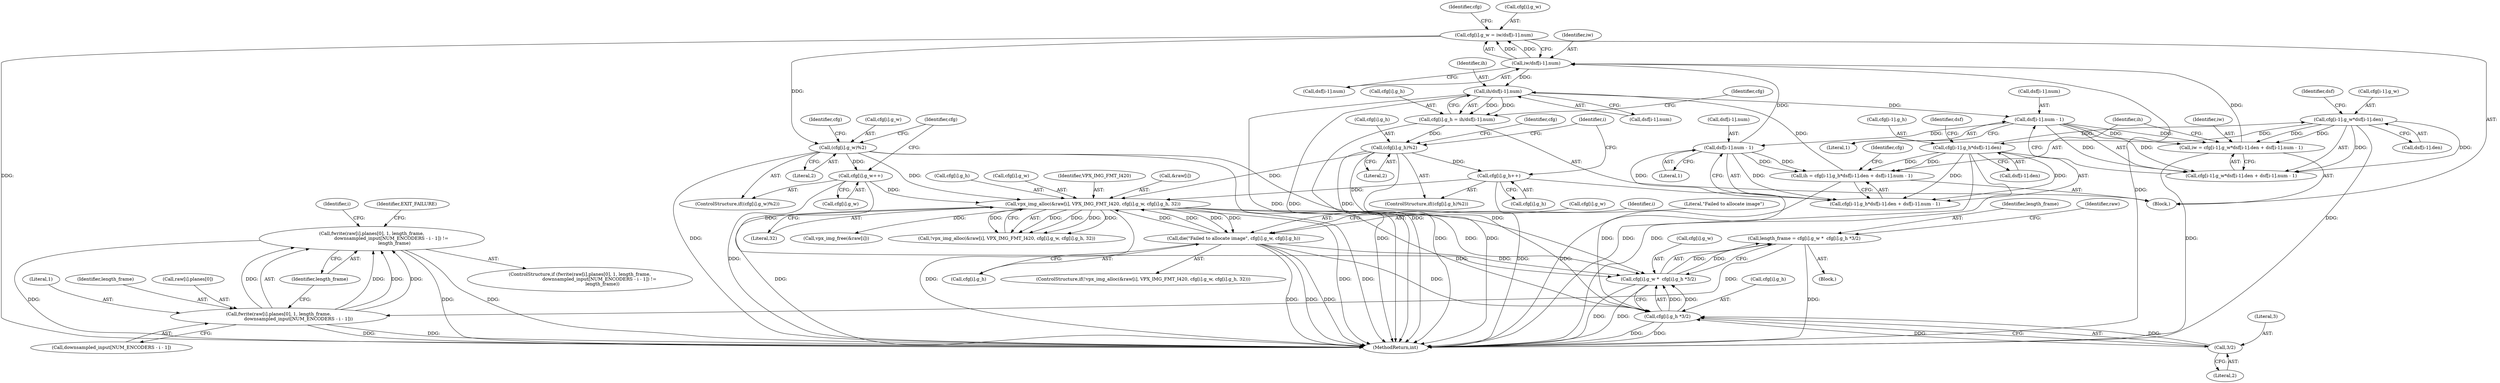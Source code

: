 digraph "0_Android_5a9753fca56f0eeb9f61e342b2fccffc364f9426_22@API" {
"1001283" [label="(Call,fwrite(raw[i].planes[0], 1, length_frame,\n                           downsampled_input[NUM_ENCODERS - i - 1]) !=\n                               length_frame)"];
"1001284" [label="(Call,fwrite(raw[i].planes[0], 1, length_frame,\n                           downsampled_input[NUM_ENCODERS - i - 1]))"];
"1001265" [label="(Call,length_frame = cfg[i].g_w *  cfg[i].g_h *3/2)"];
"1001267" [label="(Call,cfg[i].g_w *  cfg[i].g_h *3/2)"];
"1000810" [label="(Call,vpx_img_alloc(&raw[i], VPX_IMG_FMT_I420, cfg[i].g_w, cfg[i].g_h, 32))"];
"1000827" [label="(Call,die(\"Failed to allocate image\", cfg[i].g_w, cfg[i].g_h))"];
"1000758" [label="(Call,cfg[i].g_w++)"];
"1000751" [label="(Call,(cfg[i].g_w)%2)"];
"1000720" [label="(Call,cfg[i].g_w = iw/dsf[i-1].num)"];
"1000726" [label="(Call,iw/dsf[i-1].num)"];
"1000665" [label="(Call,iw = cfg[i-1].g_w*dsf[i-1].den + dsf[i-1].num - 1)"];
"1000668" [label="(Call,cfg[i-1].g_w*dsf[i-1].den)"];
"1000696" [label="(Call,cfg[i-1].g_h*dsf[i-1].den)"];
"1000683" [label="(Call,dsf[i-1].num - 1)"];
"1000741" [label="(Call,ih/dsf[i-1].num)"];
"1000693" [label="(Call,ih = cfg[i-1].g_h*dsf[i-1].den + dsf[i-1].num - 1)"];
"1000711" [label="(Call,dsf[i-1].num - 1)"];
"1000772" [label="(Call,cfg[i].g_h++)"];
"1000765" [label="(Call,(cfg[i].g_h)%2)"];
"1000735" [label="(Call,cfg[i].g_h = ih/dsf[i-1].num)"];
"1001273" [label="(Call,cfg[i].g_h *3/2)"];
"1001279" [label="(Call,3/2)"];
"1000772" [label="(Call,cfg[i].g_h++)"];
"1000764" [label="(ControlStructure,if((cfg[i].g_h)%2))"];
"1001267" [label="(Call,cfg[i].g_w *  cfg[i].g_h *3/2)"];
"1000821" [label="(Call,cfg[i].g_h)"];
"1000695" [label="(Call,cfg[i-1].g_h*dsf[i-1].den + dsf[i-1].num - 1)"];
"1000641" [label="(Identifier,i)"];
"1000666" [label="(Identifier,iw)"];
"1000759" [label="(Call,cfg[i].g_w)"];
"1000751" [label="(Call,(cfg[i].g_w)%2)"];
"1000768" [label="(Identifier,cfg)"];
"1000828" [label="(Literal,\"Failed to allocate image\")"];
"1000669" [label="(Call,cfg[i-1].g_w)"];
"1001274" [label="(Call,cfg[i].g_h)"];
"1001280" [label="(Literal,3)"];
"1000686" [label="(Identifier,dsf)"];
"1001283" [label="(Call,fwrite(raw[i].planes[0], 1, length_frame,\n                           downsampled_input[NUM_ENCODERS - i - 1]) !=\n                               length_frame)"];
"1000714" [label="(Identifier,dsf)"];
"1001731" [label="(MethodReturn,int)"];
"1000727" [label="(Identifier,iw)"];
"1000742" [label="(Identifier,ih)"];
"1000834" [label="(Call,cfg[i].g_h)"];
"1000741" [label="(Call,ih/dsf[i-1].num)"];
"1001693" [label="(Call,vpx_img_free(&raw[i]))"];
"1000811" [label="(Call,&raw[i])"];
"1000738" [label="(Identifier,cfg)"];
"1000665" [label="(Call,iw = cfg[i-1].g_w*dsf[i-1].den + dsf[i-1].num - 1)"];
"1001292" [label="(Literal,1)"];
"1000723" [label="(Identifier,cfg)"];
"1000697" [label="(Call,cfg[i-1].g_h)"];
"1001273" [label="(Call,cfg[i].g_h *3/2)"];
"1000676" [label="(Call,dsf[i-1].den)"];
"1000826" [label="(Literal,32)"];
"1000721" [label="(Call,cfg[i].g_w)"];
"1000728" [label="(Call,dsf[i-1].num)"];
"1000761" [label="(Identifier,cfg)"];
"1000766" [label="(Call,cfg[i].g_h)"];
"1000668" [label="(Call,cfg[i-1].g_w*dsf[i-1].den)"];
"1000743" [label="(Call,dsf[i-1].num)"];
"1000720" [label="(Call,cfg[i].g_w = iw/dsf[i-1].num)"];
"1000827" [label="(Call,die(\"Failed to allocate image\", cfg[i].g_w, cfg[i].g_h))"];
"1000771" [label="(Literal,2)"];
"1000808" [label="(ControlStructure,if(!vpx_img_alloc(&raw[i], VPX_IMG_FMT_I420, cfg[i].g_w, cfg[i].g_h, 32)))"];
"1001282" [label="(ControlStructure,if (fwrite(raw[i].planes[0], 1, length_frame,\n                           downsampled_input[NUM_ENCODERS - i - 1]) !=\n                               length_frame))"];
"1000829" [label="(Call,cfg[i].g_w)"];
"1000696" [label="(Call,cfg[i-1].g_h*dsf[i-1].den)"];
"1000758" [label="(Call,cfg[i].g_w++)"];
"1000757" [label="(Literal,2)"];
"1000667" [label="(Call,cfg[i-1].g_w*dsf[i-1].den + dsf[i-1].num - 1)"];
"1000807" [label="(Identifier,i)"];
"1000704" [label="(Call,dsf[i-1].den)"];
"1000810" [label="(Call,vpx_img_alloc(&raw[i], VPX_IMG_FMT_I420, cfg[i].g_w, cfg[i].g_h, 32))"];
"1000775" [label="(Identifier,cfg)"];
"1001288" [label="(Identifier,raw)"];
"1000754" [label="(Identifier,cfg)"];
"1000684" [label="(Call,dsf[i-1].num)"];
"1001304" [label="(Identifier,EXIT_FAILURE)"];
"1000816" [label="(Call,cfg[i].g_w)"];
"1000773" [label="(Call,cfg[i].g_h)"];
"1001266" [label="(Identifier,length_frame)"];
"1001268" [label="(Call,cfg[i].g_w)"];
"1001294" [label="(Call,downsampled_input[NUM_ENCODERS - i - 1])"];
"1000736" [label="(Call,cfg[i].g_h)"];
"1000663" [label="(Block,)"];
"1001284" [label="(Call,fwrite(raw[i].planes[0], 1, length_frame,\n                           downsampled_input[NUM_ENCODERS - i - 1]))"];
"1000726" [label="(Call,iw/dsf[i-1].num)"];
"1001301" [label="(Identifier,length_frame)"];
"1000712" [label="(Call,dsf[i-1].num)"];
"1000809" [label="(Call,!vpx_img_alloc(&raw[i], VPX_IMG_FMT_I420, cfg[i].g_w, cfg[i].g_h, 32))"];
"1001279" [label="(Call,3/2)"];
"1000750" [label="(ControlStructure,if((cfg[i].g_w)%2))"];
"1001281" [label="(Literal,2)"];
"1001293" [label="(Identifier,length_frame)"];
"1000752" [label="(Call,cfg[i].g_w)"];
"1000691" [label="(Literal,1)"];
"1000683" [label="(Call,dsf[i-1].num - 1)"];
"1001141" [label="(Identifier,i)"];
"1000815" [label="(Identifier,VPX_IMG_FMT_I420)"];
"1000694" [label="(Identifier,ih)"];
"1000735" [label="(Call,cfg[i].g_h = ih/dsf[i-1].num)"];
"1000765" [label="(Call,(cfg[i].g_h)%2)"];
"1000719" [label="(Literal,1)"];
"1000711" [label="(Call,dsf[i-1].num - 1)"];
"1001265" [label="(Call,length_frame = cfg[i].g_w *  cfg[i].g_h *3/2)"];
"1000693" [label="(Call,ih = cfg[i-1].g_h*dsf[i-1].den + dsf[i-1].num - 1)"];
"1001285" [label="(Call,raw[i].planes[0])"];
"1001142" [label="(Block,)"];
"1001283" -> "1001282"  [label="AST: "];
"1001283" -> "1001301"  [label="CFG: "];
"1001284" -> "1001283"  [label="AST: "];
"1001301" -> "1001283"  [label="AST: "];
"1001304" -> "1001283"  [label="CFG: "];
"1001141" -> "1001283"  [label="CFG: "];
"1001283" -> "1001731"  [label="DDG: "];
"1001283" -> "1001731"  [label="DDG: "];
"1001283" -> "1001731"  [label="DDG: "];
"1001284" -> "1001283"  [label="DDG: "];
"1001284" -> "1001283"  [label="DDG: "];
"1001284" -> "1001283"  [label="DDG: "];
"1001284" -> "1001283"  [label="DDG: "];
"1001284" -> "1001294"  [label="CFG: "];
"1001285" -> "1001284"  [label="AST: "];
"1001292" -> "1001284"  [label="AST: "];
"1001293" -> "1001284"  [label="AST: "];
"1001294" -> "1001284"  [label="AST: "];
"1001301" -> "1001284"  [label="CFG: "];
"1001284" -> "1001731"  [label="DDG: "];
"1001284" -> "1001731"  [label="DDG: "];
"1001265" -> "1001284"  [label="DDG: "];
"1001265" -> "1001142"  [label="AST: "];
"1001265" -> "1001267"  [label="CFG: "];
"1001266" -> "1001265"  [label="AST: "];
"1001267" -> "1001265"  [label="AST: "];
"1001288" -> "1001265"  [label="CFG: "];
"1001265" -> "1001731"  [label="DDG: "];
"1001267" -> "1001265"  [label="DDG: "];
"1001267" -> "1001265"  [label="DDG: "];
"1001267" -> "1001273"  [label="CFG: "];
"1001268" -> "1001267"  [label="AST: "];
"1001273" -> "1001267"  [label="AST: "];
"1001267" -> "1001731"  [label="DDG: "];
"1001267" -> "1001731"  [label="DDG: "];
"1000810" -> "1001267"  [label="DDG: "];
"1000827" -> "1001267"  [label="DDG: "];
"1000758" -> "1001267"  [label="DDG: "];
"1000751" -> "1001267"  [label="DDG: "];
"1001273" -> "1001267"  [label="DDG: "];
"1001273" -> "1001267"  [label="DDG: "];
"1000810" -> "1000809"  [label="AST: "];
"1000810" -> "1000826"  [label="CFG: "];
"1000811" -> "1000810"  [label="AST: "];
"1000815" -> "1000810"  [label="AST: "];
"1000816" -> "1000810"  [label="AST: "];
"1000821" -> "1000810"  [label="AST: "];
"1000826" -> "1000810"  [label="AST: "];
"1000809" -> "1000810"  [label="CFG: "];
"1000810" -> "1001731"  [label="DDG: "];
"1000810" -> "1001731"  [label="DDG: "];
"1000810" -> "1001731"  [label="DDG: "];
"1000810" -> "1001731"  [label="DDG: "];
"1000810" -> "1000809"  [label="DDG: "];
"1000810" -> "1000809"  [label="DDG: "];
"1000810" -> "1000809"  [label="DDG: "];
"1000810" -> "1000809"  [label="DDG: "];
"1000810" -> "1000809"  [label="DDG: "];
"1000827" -> "1000810"  [label="DDG: "];
"1000827" -> "1000810"  [label="DDG: "];
"1000758" -> "1000810"  [label="DDG: "];
"1000751" -> "1000810"  [label="DDG: "];
"1000772" -> "1000810"  [label="DDG: "];
"1000765" -> "1000810"  [label="DDG: "];
"1000810" -> "1000827"  [label="DDG: "];
"1000810" -> "1000827"  [label="DDG: "];
"1000810" -> "1001273"  [label="DDG: "];
"1000810" -> "1001693"  [label="DDG: "];
"1000827" -> "1000808"  [label="AST: "];
"1000827" -> "1000834"  [label="CFG: "];
"1000828" -> "1000827"  [label="AST: "];
"1000829" -> "1000827"  [label="AST: "];
"1000834" -> "1000827"  [label="AST: "];
"1000807" -> "1000827"  [label="CFG: "];
"1000827" -> "1001731"  [label="DDG: "];
"1000827" -> "1001731"  [label="DDG: "];
"1000827" -> "1001731"  [label="DDG: "];
"1000827" -> "1001273"  [label="DDG: "];
"1000758" -> "1000750"  [label="AST: "];
"1000758" -> "1000759"  [label="CFG: "];
"1000759" -> "1000758"  [label="AST: "];
"1000768" -> "1000758"  [label="CFG: "];
"1000758" -> "1001731"  [label="DDG: "];
"1000751" -> "1000758"  [label="DDG: "];
"1000751" -> "1000750"  [label="AST: "];
"1000751" -> "1000757"  [label="CFG: "];
"1000752" -> "1000751"  [label="AST: "];
"1000757" -> "1000751"  [label="AST: "];
"1000761" -> "1000751"  [label="CFG: "];
"1000768" -> "1000751"  [label="CFG: "];
"1000751" -> "1001731"  [label="DDG: "];
"1000751" -> "1001731"  [label="DDG: "];
"1000720" -> "1000751"  [label="DDG: "];
"1000720" -> "1000663"  [label="AST: "];
"1000720" -> "1000726"  [label="CFG: "];
"1000721" -> "1000720"  [label="AST: "];
"1000726" -> "1000720"  [label="AST: "];
"1000738" -> "1000720"  [label="CFG: "];
"1000720" -> "1001731"  [label="DDG: "];
"1000726" -> "1000720"  [label="DDG: "];
"1000726" -> "1000720"  [label="DDG: "];
"1000726" -> "1000728"  [label="CFG: "];
"1000727" -> "1000726"  [label="AST: "];
"1000728" -> "1000726"  [label="AST: "];
"1000726" -> "1001731"  [label="DDG: "];
"1000665" -> "1000726"  [label="DDG: "];
"1000711" -> "1000726"  [label="DDG: "];
"1000726" -> "1000741"  [label="DDG: "];
"1000665" -> "1000663"  [label="AST: "];
"1000665" -> "1000667"  [label="CFG: "];
"1000666" -> "1000665"  [label="AST: "];
"1000667" -> "1000665"  [label="AST: "];
"1000694" -> "1000665"  [label="CFG: "];
"1000665" -> "1001731"  [label="DDG: "];
"1000668" -> "1000665"  [label="DDG: "];
"1000668" -> "1000665"  [label="DDG: "];
"1000683" -> "1000665"  [label="DDG: "];
"1000683" -> "1000665"  [label="DDG: "];
"1000668" -> "1000667"  [label="AST: "];
"1000668" -> "1000676"  [label="CFG: "];
"1000669" -> "1000668"  [label="AST: "];
"1000676" -> "1000668"  [label="AST: "];
"1000686" -> "1000668"  [label="CFG: "];
"1000668" -> "1001731"  [label="DDG: "];
"1000668" -> "1000667"  [label="DDG: "];
"1000668" -> "1000667"  [label="DDG: "];
"1000696" -> "1000668"  [label="DDG: "];
"1000668" -> "1000696"  [label="DDG: "];
"1000696" -> "1000695"  [label="AST: "];
"1000696" -> "1000704"  [label="CFG: "];
"1000697" -> "1000696"  [label="AST: "];
"1000704" -> "1000696"  [label="AST: "];
"1000714" -> "1000696"  [label="CFG: "];
"1000696" -> "1001731"  [label="DDG: "];
"1000696" -> "1001731"  [label="DDG: "];
"1000696" -> "1000693"  [label="DDG: "];
"1000696" -> "1000693"  [label="DDG: "];
"1000696" -> "1000695"  [label="DDG: "];
"1000696" -> "1000695"  [label="DDG: "];
"1000683" -> "1000667"  [label="AST: "];
"1000683" -> "1000691"  [label="CFG: "];
"1000684" -> "1000683"  [label="AST: "];
"1000691" -> "1000683"  [label="AST: "];
"1000667" -> "1000683"  [label="CFG: "];
"1000683" -> "1000667"  [label="DDG: "];
"1000683" -> "1000667"  [label="DDG: "];
"1000741" -> "1000683"  [label="DDG: "];
"1000683" -> "1000711"  [label="DDG: "];
"1000741" -> "1000735"  [label="AST: "];
"1000741" -> "1000743"  [label="CFG: "];
"1000742" -> "1000741"  [label="AST: "];
"1000743" -> "1000741"  [label="AST: "];
"1000735" -> "1000741"  [label="CFG: "];
"1000741" -> "1001731"  [label="DDG: "];
"1000741" -> "1001731"  [label="DDG: "];
"1000741" -> "1000735"  [label="DDG: "];
"1000741" -> "1000735"  [label="DDG: "];
"1000693" -> "1000741"  [label="DDG: "];
"1000693" -> "1000663"  [label="AST: "];
"1000693" -> "1000695"  [label="CFG: "];
"1000694" -> "1000693"  [label="AST: "];
"1000695" -> "1000693"  [label="AST: "];
"1000723" -> "1000693"  [label="CFG: "];
"1000693" -> "1001731"  [label="DDG: "];
"1000711" -> "1000693"  [label="DDG: "];
"1000711" -> "1000693"  [label="DDG: "];
"1000711" -> "1000695"  [label="AST: "];
"1000711" -> "1000719"  [label="CFG: "];
"1000712" -> "1000711"  [label="AST: "];
"1000719" -> "1000711"  [label="AST: "];
"1000695" -> "1000711"  [label="CFG: "];
"1000711" -> "1000695"  [label="DDG: "];
"1000711" -> "1000695"  [label="DDG: "];
"1000772" -> "1000764"  [label="AST: "];
"1000772" -> "1000773"  [label="CFG: "];
"1000773" -> "1000772"  [label="AST: "];
"1000641" -> "1000772"  [label="CFG: "];
"1000772" -> "1001731"  [label="DDG: "];
"1000765" -> "1000772"  [label="DDG: "];
"1000772" -> "1001273"  [label="DDG: "];
"1000765" -> "1000764"  [label="AST: "];
"1000765" -> "1000771"  [label="CFG: "];
"1000766" -> "1000765"  [label="AST: "];
"1000771" -> "1000765"  [label="AST: "];
"1000775" -> "1000765"  [label="CFG: "];
"1000641" -> "1000765"  [label="CFG: "];
"1000765" -> "1001731"  [label="DDG: "];
"1000765" -> "1001731"  [label="DDG: "];
"1000735" -> "1000765"  [label="DDG: "];
"1000765" -> "1001273"  [label="DDG: "];
"1000735" -> "1000663"  [label="AST: "];
"1000736" -> "1000735"  [label="AST: "];
"1000754" -> "1000735"  [label="CFG: "];
"1000735" -> "1001731"  [label="DDG: "];
"1001273" -> "1001279"  [label="CFG: "];
"1001274" -> "1001273"  [label="AST: "];
"1001279" -> "1001273"  [label="AST: "];
"1001273" -> "1001731"  [label="DDG: "];
"1001273" -> "1001731"  [label="DDG: "];
"1001279" -> "1001273"  [label="DDG: "];
"1001279" -> "1001273"  [label="DDG: "];
"1001279" -> "1001281"  [label="CFG: "];
"1001280" -> "1001279"  [label="AST: "];
"1001281" -> "1001279"  [label="AST: "];
}
